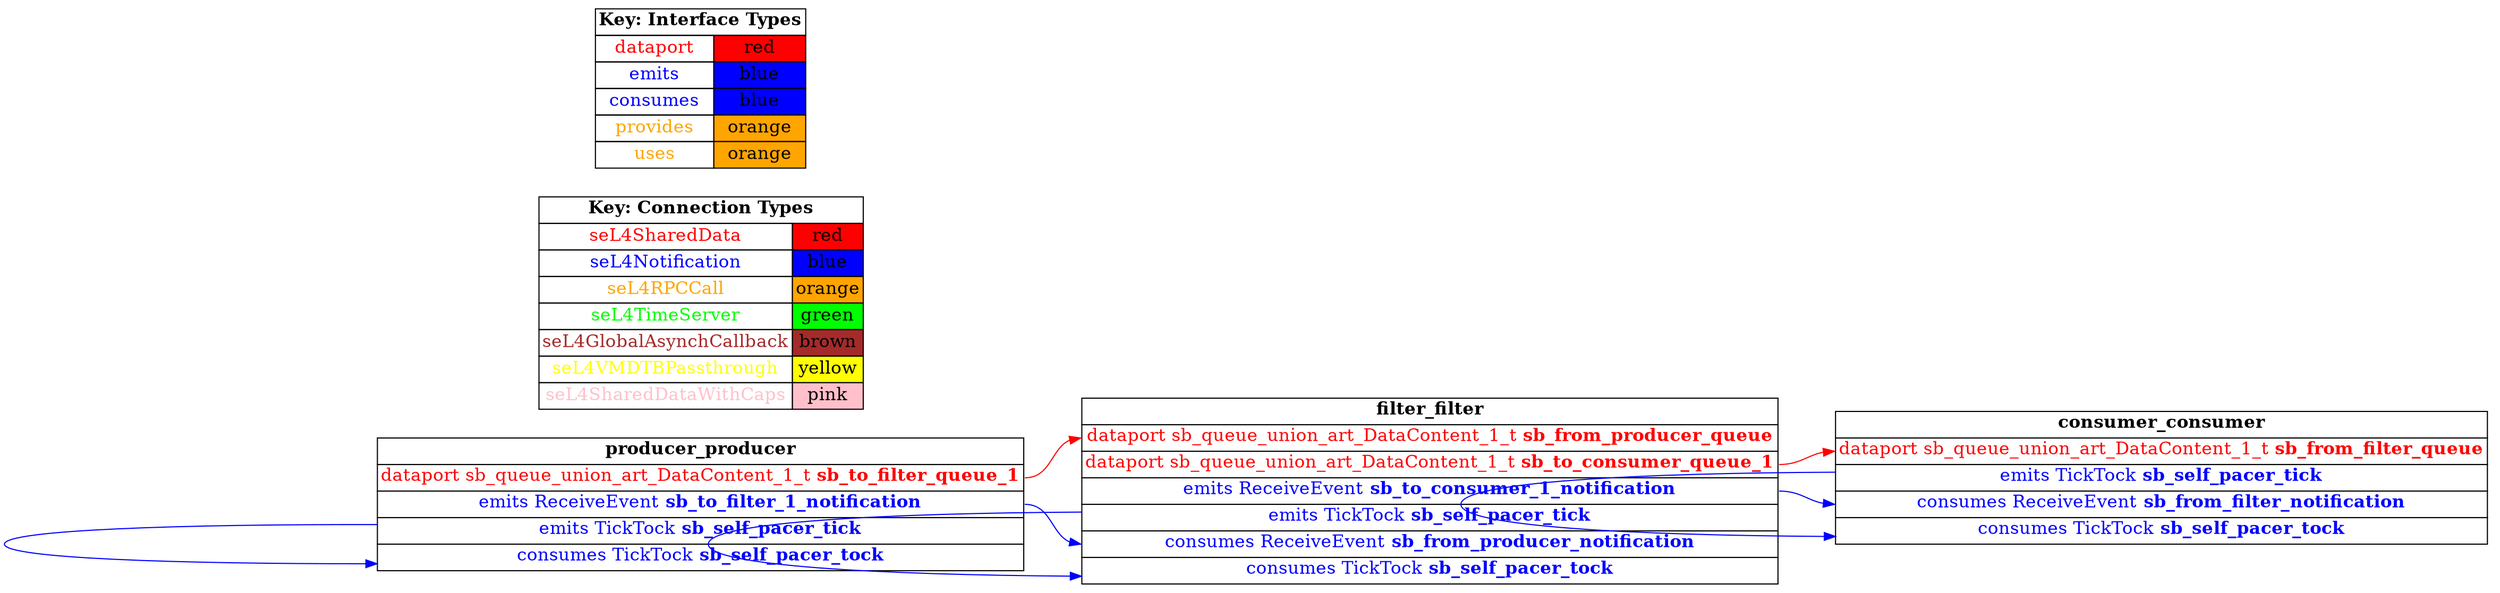 digraph g {
graph [
  overlap = false,
  rankdir = "LR"
];
node [
  fontsize = "16",
  shape = "ellipse"
];
edge [
];

producer_producer [
  label=<
    <TABLE BORDER="0" CELLBORDER="1" CELLSPACING="0">
      <TR><TD><B>producer_producer</B></TD></TR>
      <TR><TD PORT="sb_to_filter_queue_1"><FONT COLOR="red">dataport sb_queue_union_art_DataContent_1_t <B>sb_to_filter_queue_1</B></FONT></TD></TR>
      <TR><TD PORT="sb_to_filter_1_notification"><FONT COLOR="blue">emits ReceiveEvent <B>sb_to_filter_1_notification</B></FONT></TD></TR>
      <TR><TD PORT="sb_self_pacer_tick"><FONT COLOR="blue">emits TickTock <B>sb_self_pacer_tick</B></FONT></TD></TR>
      <TR><TD PORT="sb_self_pacer_tock"><FONT COLOR="blue">consumes TickTock <B>sb_self_pacer_tock</B></FONT></TD></TR>"
    </TABLE>
  >
  shape=plaintext
];

filter_filter [
  label=<
    <TABLE BORDER="0" CELLBORDER="1" CELLSPACING="0">
      <TR><TD><B>filter_filter</B></TD></TR>
      <TR><TD PORT="sb_from_producer_queue"><FONT COLOR="red">dataport sb_queue_union_art_DataContent_1_t <B>sb_from_producer_queue</B></FONT></TD></TR>
      <TR><TD PORT="sb_to_consumer_queue_1"><FONT COLOR="red">dataport sb_queue_union_art_DataContent_1_t <B>sb_to_consumer_queue_1</B></FONT></TD></TR>
      <TR><TD PORT="sb_to_consumer_1_notification"><FONT COLOR="blue">emits ReceiveEvent <B>sb_to_consumer_1_notification</B></FONT></TD></TR>
      <TR><TD PORT="sb_self_pacer_tick"><FONT COLOR="blue">emits TickTock <B>sb_self_pacer_tick</B></FONT></TD></TR>
      <TR><TD PORT="sb_from_producer_notification"><FONT COLOR="blue">consumes ReceiveEvent <B>sb_from_producer_notification</B></FONT></TD></TR>
      <TR><TD PORT="sb_self_pacer_tock"><FONT COLOR="blue">consumes TickTock <B>sb_self_pacer_tock</B></FONT></TD></TR>"
    </TABLE>
  >
  shape=plaintext
];

consumer_consumer [
  label=<
    <TABLE BORDER="0" CELLBORDER="1" CELLSPACING="0">
      <TR><TD><B>consumer_consumer</B></TD></TR>
      <TR><TD PORT="sb_from_filter_queue"><FONT COLOR="red">dataport sb_queue_union_art_DataContent_1_t <B>sb_from_filter_queue</B></FONT></TD></TR>
      <TR><TD PORT="sb_self_pacer_tick"><FONT COLOR="blue">emits TickTock <B>sb_self_pacer_tick</B></FONT></TD></TR>
      <TR><TD PORT="sb_from_filter_notification"><FONT COLOR="blue">consumes ReceiveEvent <B>sb_from_filter_notification</B></FONT></TD></TR>
      <TR><TD PORT="sb_self_pacer_tock"><FONT COLOR="blue">consumes TickTock <B>sb_self_pacer_tock</B></FONT></TD></TR>"
    </TABLE>
  >
  shape=plaintext
];

connectiontypekey [
  label=<
   <TABLE BORDER="0" CELLBORDER="1" CELLSPACING="0">
     <TR><TD COLSPAN="2"><B>Key: Connection Types</B></TD></TR>
     <TR><TD><FONT COLOR="red">seL4SharedData</FONT></TD><TD BGCOLOR="red">red</TD></TR>
     <TR><TD><FONT COLOR="blue">seL4Notification</FONT></TD><TD BGCOLOR="blue">blue</TD></TR>
     <TR><TD><FONT COLOR="orange">seL4RPCCall</FONT></TD><TD BGCOLOR="orange">orange</TD></TR>
     <TR><TD><FONT COLOR="green">seL4TimeServer</FONT></TD><TD BGCOLOR="green">green</TD></TR>
     <TR><TD><FONT COLOR="brown">seL4GlobalAsynchCallback</FONT></TD><TD BGCOLOR="brown">brown</TD></TR>
     <TR><TD><FONT COLOR="yellow">seL4VMDTBPassthrough</FONT></TD><TD BGCOLOR="yellow">yellow</TD></TR>
     <TR><TD><FONT COLOR="pink">seL4SharedDataWithCaps</FONT></TD><TD BGCOLOR="pink">pink</TD></TR>
   </TABLE>
  >
  shape=plaintext
];

interfacetypekey [
  label=<
   <TABLE BORDER="0" CELLBORDER="1" CELLSPACING="0">
     <TR><TD COLSPAN="2"><B>Key: Interface Types</B></TD></TR>
     <TR><TD><FONT COLOR="red">dataport</FONT></TD><TD BGCOLOR="red">red</TD></TR>
     <TR><TD><FONT COLOR="blue">emits</FONT></TD><TD BGCOLOR="blue">blue</TD></TR>
     <TR><TD><FONT COLOR="blue">consumes</FONT></TD><TD BGCOLOR="blue">blue</TD></TR>
     <TR><TD><FONT COLOR="orange">provides</FONT></TD><TD BGCOLOR="orange">orange</TD></TR>
     <TR><TD><FONT COLOR="orange">uses</FONT></TD><TD BGCOLOR="orange">orange</TD></TR>
   </TABLE>
  >
  shape=plaintext
];

"producer_producer":sb_to_filter_1_notification -> "filter_filter":sb_from_producer_notification [
  color="blue"
  //label = "seL4Notification"
  id = conn1

];

"producer_producer":sb_to_filter_queue_1 -> "filter_filter":sb_from_producer_queue [
  color="red"
  //label = "seL4SharedData"
  id = conn2

];

"filter_filter":sb_to_consumer_1_notification -> "consumer_consumer":sb_from_filter_notification [
  color="blue"
  //label = "seL4Notification"
  id = conn3

];

"filter_filter":sb_to_consumer_queue_1 -> "consumer_consumer":sb_from_filter_queue [
  color="red"
  //label = "seL4SharedData"
  id = conn4

];

"producer_producer":sb_self_pacer_tick -> "producer_producer":sb_self_pacer_tock [
  color="blue"
  //label = "seL4Notification"
  id = conn5

];

"filter_filter":sb_self_pacer_tick -> "filter_filter":sb_self_pacer_tock [
  color="blue"
  //label = "seL4Notification"
  id = conn6

];

"consumer_consumer":sb_self_pacer_tick -> "consumer_consumer":sb_self_pacer_tock [
  color="blue"
  //label = "seL4Notification"
  id = conn7

];

}